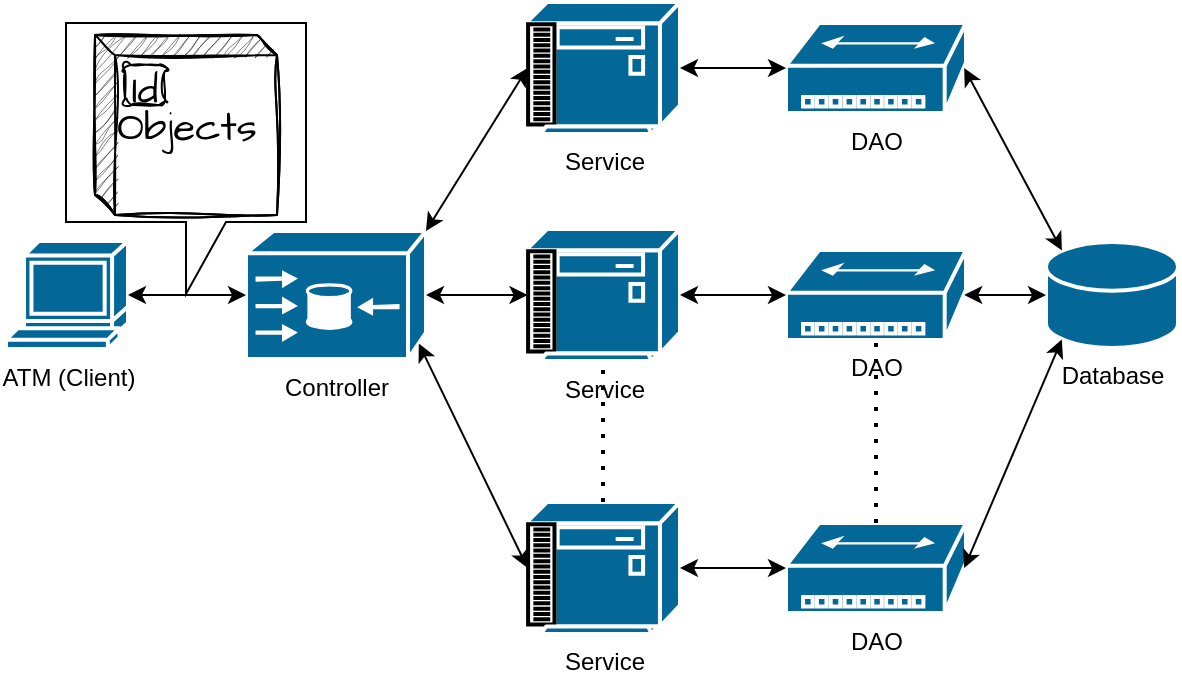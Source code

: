 <mxfile version="20.7.3" type="device"><diagram id="6a731a19-8d31-9384-78a2-239565b7b9f0" name="Page-1"><mxGraphModel dx="733" dy="471" grid="1" gridSize="10" guides="1" tooltips="1" connect="1" arrows="1" fold="1" page="1" pageScale="1" pageWidth="827" pageHeight="1169" background="none" math="0" shadow="0"><root><mxCell id="0"/><mxCell id="1" parent="0"/><mxCell id="XhFwuHHusAOJe9Ftsj7h-2257" value="Database" style="shape=mxgraph.cisco.storage.relational_database;sketch=0;html=1;pointerEvents=1;dashed=0;fillColor=#036897;strokeColor=#ffffff;strokeWidth=2;verticalLabelPosition=bottom;verticalAlign=top;align=center;outlineConnect=0;" vertex="1" parent="1"><mxGeometry x="580" y="150" width="66" height="53" as="geometry"/></mxCell><mxCell id="XhFwuHHusAOJe9Ftsj7h-2258" value="DAO" style="shape=mxgraph.cisco.hubs_and_gateways.small_hub;sketch=0;html=1;pointerEvents=1;dashed=0;fillColor=#036897;strokeColor=#ffffff;strokeWidth=2;verticalLabelPosition=bottom;verticalAlign=top;align=center;outlineConnect=0;" vertex="1" parent="1"><mxGeometry x="450" y="154" width="90" height="45" as="geometry"/></mxCell><mxCell id="XhFwuHHusAOJe9Ftsj7h-2259" value="Controller" style="shape=mxgraph.cisco.directors.content_engine_(cache_director);sketch=0;html=1;pointerEvents=1;dashed=0;fillColor=#036897;strokeColor=#ffffff;strokeWidth=2;verticalLabelPosition=bottom;verticalAlign=top;align=center;outlineConnect=0;" vertex="1" parent="1"><mxGeometry x="180" y="144.5" width="90" height="64" as="geometry"/></mxCell><mxCell id="XhFwuHHusAOJe9Ftsj7h-2260" value="ATM (Client)" style="shape=mxgraph.cisco.computers_and_peripherals.terminal;sketch=0;html=1;pointerEvents=1;dashed=0;fillColor=#036897;strokeColor=#ffffff;strokeWidth=2;verticalLabelPosition=bottom;verticalAlign=top;align=center;outlineConnect=0;" vertex="1" parent="1"><mxGeometry x="60" y="149.5" width="61" height="54" as="geometry"/></mxCell><mxCell id="XhFwuHHusAOJe9Ftsj7h-2261" value="Service" style="shape=mxgraph.cisco.controllers_and_modules.3x74_(floor)_cluster_controller;sketch=0;html=1;pointerEvents=1;dashed=0;fillColor=#036897;strokeColor=#ffffff;strokeWidth=2;verticalLabelPosition=bottom;verticalAlign=top;align=center;outlineConnect=0;" vertex="1" parent="1"><mxGeometry x="320" y="143.5" width="77" height="66" as="geometry"/></mxCell><mxCell id="XhFwuHHusAOJe9Ftsj7h-2262" value="DAO" style="shape=mxgraph.cisco.hubs_and_gateways.small_hub;sketch=0;html=1;pointerEvents=1;dashed=0;fillColor=#036897;strokeColor=#ffffff;strokeWidth=2;verticalLabelPosition=bottom;verticalAlign=top;align=center;outlineConnect=0;" vertex="1" parent="1"><mxGeometry x="450" y="290.5" width="90" height="45" as="geometry"/></mxCell><mxCell id="XhFwuHHusAOJe9Ftsj7h-2263" value="Service" style="shape=mxgraph.cisco.controllers_and_modules.3x74_(floor)_cluster_controller;sketch=0;html=1;pointerEvents=1;dashed=0;fillColor=#036897;strokeColor=#ffffff;strokeWidth=2;verticalLabelPosition=bottom;verticalAlign=top;align=center;outlineConnect=0;" vertex="1" parent="1"><mxGeometry x="320" y="280" width="77" height="66" as="geometry"/></mxCell><mxCell id="XhFwuHHusAOJe9Ftsj7h-2264" value="DAO" style="shape=mxgraph.cisco.hubs_and_gateways.small_hub;sketch=0;html=1;pointerEvents=1;dashed=0;fillColor=#036897;strokeColor=#ffffff;strokeWidth=2;verticalLabelPosition=bottom;verticalAlign=top;align=center;outlineConnect=0;" vertex="1" parent="1"><mxGeometry x="450" y="40.5" width="90" height="45" as="geometry"/></mxCell><mxCell id="XhFwuHHusAOJe9Ftsj7h-2265" value="Service" style="shape=mxgraph.cisco.controllers_and_modules.3x74_(floor)_cluster_controller;sketch=0;html=1;pointerEvents=1;dashed=0;fillColor=#036897;strokeColor=#ffffff;strokeWidth=2;verticalLabelPosition=bottom;verticalAlign=top;align=center;outlineConnect=0;" vertex="1" parent="1"><mxGeometry x="320" y="30" width="77" height="66" as="geometry"/></mxCell><mxCell id="XhFwuHHusAOJe9Ftsj7h-2266" value="" style="endArrow=none;dashed=1;html=1;dashPattern=1 3;strokeWidth=2;rounded=0;entryX=0.5;entryY=1;entryDx=0;entryDy=0;entryPerimeter=0;exitX=0.5;exitY=0;exitDx=0;exitDy=0;exitPerimeter=0;" edge="1" parent="1" source="XhFwuHHusAOJe9Ftsj7h-2263" target="XhFwuHHusAOJe9Ftsj7h-2261"><mxGeometry width="50" height="50" relative="1" as="geometry"><mxPoint x="300" y="230" as="sourcePoint"/><mxPoint x="350" y="180" as="targetPoint"/></mxGeometry></mxCell><mxCell id="XhFwuHHusAOJe9Ftsj7h-2267" value="" style="endArrow=none;dashed=1;html=1;dashPattern=1 3;strokeWidth=2;rounded=0;entryX=0.5;entryY=1;entryDx=0;entryDy=0;entryPerimeter=0;exitX=0.5;exitY=0;exitDx=0;exitDy=0;exitPerimeter=0;" edge="1" parent="1" source="XhFwuHHusAOJe9Ftsj7h-2262" target="XhFwuHHusAOJe9Ftsj7h-2258"><mxGeometry width="50" height="50" relative="1" as="geometry"><mxPoint x="368.5" y="290" as="sourcePoint"/><mxPoint x="368.5" y="215.5" as="targetPoint"/></mxGeometry></mxCell><mxCell id="XhFwuHHusAOJe9Ftsj7h-2269" value="" style="endArrow=classic;startArrow=classic;html=1;rounded=0;exitX=1;exitY=0.5;exitDx=0;exitDy=0;exitPerimeter=0;entryX=0;entryY=0.5;entryDx=0;entryDy=0;entryPerimeter=0;" edge="1" parent="1" source="XhFwuHHusAOJe9Ftsj7h-2260" target="XhFwuHHusAOJe9Ftsj7h-2259"><mxGeometry width="50" height="50" relative="1" as="geometry"><mxPoint x="300" y="226" as="sourcePoint"/><mxPoint x="190" y="176" as="targetPoint"/></mxGeometry></mxCell><mxCell id="XhFwuHHusAOJe9Ftsj7h-2270" value="" style="endArrow=classic;startArrow=classic;html=1;rounded=0;exitX=1;exitY=0.5;exitDx=0;exitDy=0;exitPerimeter=0;entryX=0.01;entryY=0.5;entryDx=0;entryDy=0;entryPerimeter=0;" edge="1" parent="1" source="XhFwuHHusAOJe9Ftsj7h-2259" target="XhFwuHHusAOJe9Ftsj7h-2261"><mxGeometry width="50" height="50" relative="1" as="geometry"><mxPoint x="270" y="230" as="sourcePoint"/><mxPoint x="329.0" y="230" as="targetPoint"/></mxGeometry></mxCell><mxCell id="XhFwuHHusAOJe9Ftsj7h-2271" value="" style="endArrow=classic;startArrow=classic;html=1;rounded=0;exitX=1;exitY=0.5;exitDx=0;exitDy=0;exitPerimeter=0;entryX=0;entryY=0.5;entryDx=0;entryDy=0;entryPerimeter=0;" edge="1" parent="1" source="XhFwuHHusAOJe9Ftsj7h-2261" target="XhFwuHHusAOJe9Ftsj7h-2258"><mxGeometry width="50" height="50" relative="1" as="geometry"><mxPoint x="280.0" y="182.5" as="sourcePoint"/><mxPoint x="330.77" y="182.5" as="targetPoint"/></mxGeometry></mxCell><mxCell id="XhFwuHHusAOJe9Ftsj7h-2272" value="" style="endArrow=classic;startArrow=classic;html=1;rounded=0;exitX=0.99;exitY=0.5;exitDx=0;exitDy=0;exitPerimeter=0;entryX=0;entryY=0.5;entryDx=0;entryDy=0;entryPerimeter=0;" edge="1" parent="1" source="XhFwuHHusAOJe9Ftsj7h-2258" target="XhFwuHHusAOJe9Ftsj7h-2257"><mxGeometry width="50" height="50" relative="1" as="geometry"><mxPoint x="280.0" y="186.5" as="sourcePoint"/><mxPoint x="330.77" y="186.5" as="targetPoint"/></mxGeometry></mxCell><mxCell id="XhFwuHHusAOJe9Ftsj7h-2273" value="" style="endArrow=classic;startArrow=classic;html=1;rounded=0;exitX=1;exitY=0;exitDx=0;exitDy=0;exitPerimeter=0;entryX=0.01;entryY=0.5;entryDx=0;entryDy=0;entryPerimeter=0;" edge="1" parent="1" source="XhFwuHHusAOJe9Ftsj7h-2259" target="XhFwuHHusAOJe9Ftsj7h-2265"><mxGeometry width="50" height="50" relative="1" as="geometry"><mxPoint x="280.0" y="186.5" as="sourcePoint"/><mxPoint x="330.77" y="186.5" as="targetPoint"/></mxGeometry></mxCell><mxCell id="XhFwuHHusAOJe9Ftsj7h-2274" value="" style="endArrow=classic;startArrow=classic;html=1;rounded=0;exitX=0.96;exitY=0.88;exitDx=0;exitDy=0;exitPerimeter=0;entryX=0.01;entryY=0.5;entryDx=0;entryDy=0;entryPerimeter=0;" edge="1" parent="1" source="XhFwuHHusAOJe9Ftsj7h-2259" target="XhFwuHHusAOJe9Ftsj7h-2263"><mxGeometry width="50" height="50" relative="1" as="geometry"><mxPoint x="280.0" y="154.5" as="sourcePoint"/><mxPoint x="330.77" y="73" as="targetPoint"/></mxGeometry></mxCell><mxCell id="XhFwuHHusAOJe9Ftsj7h-2275" value="" style="endArrow=classic;startArrow=classic;html=1;rounded=0;exitX=1;exitY=0.5;exitDx=0;exitDy=0;exitPerimeter=0;entryX=0;entryY=0.5;entryDx=0;entryDy=0;entryPerimeter=0;" edge="1" parent="1" source="XhFwuHHusAOJe9Ftsj7h-2263" target="XhFwuHHusAOJe9Ftsj7h-2262"><mxGeometry width="50" height="50" relative="1" as="geometry"><mxPoint x="407" y="186.5" as="sourcePoint"/><mxPoint x="460" y="186.5" as="targetPoint"/></mxGeometry></mxCell><mxCell id="XhFwuHHusAOJe9Ftsj7h-2276" value="" style="endArrow=classic;startArrow=classic;html=1;rounded=0;exitX=1;exitY=0.5;exitDx=0;exitDy=0;exitPerimeter=0;entryX=0;entryY=0.5;entryDx=0;entryDy=0;entryPerimeter=0;" edge="1" parent="1" source="XhFwuHHusAOJe9Ftsj7h-2265" target="XhFwuHHusAOJe9Ftsj7h-2264"><mxGeometry width="50" height="50" relative="1" as="geometry"><mxPoint x="407" y="186.5" as="sourcePoint"/><mxPoint x="460" y="186.5" as="targetPoint"/></mxGeometry></mxCell><mxCell id="XhFwuHHusAOJe9Ftsj7h-2277" value="" style="endArrow=classic;startArrow=classic;html=1;rounded=0;exitX=0.99;exitY=0.5;exitDx=0;exitDy=0;exitPerimeter=0;entryX=0.12;entryY=0.08;entryDx=0;entryDy=0;entryPerimeter=0;" edge="1" parent="1" source="XhFwuHHusAOJe9Ftsj7h-2264" target="XhFwuHHusAOJe9Ftsj7h-2257"><mxGeometry width="50" height="50" relative="1" as="geometry"><mxPoint x="549.1" y="186.5" as="sourcePoint"/><mxPoint x="590" y="186.5" as="targetPoint"/></mxGeometry></mxCell><mxCell id="XhFwuHHusAOJe9Ftsj7h-2278" value="" style="endArrow=classic;startArrow=classic;html=1;rounded=0;exitX=0.99;exitY=0.5;exitDx=0;exitDy=0;exitPerimeter=0;entryX=0.12;entryY=0.92;entryDx=0;entryDy=0;entryPerimeter=0;" edge="1" parent="1" source="XhFwuHHusAOJe9Ftsj7h-2262" target="XhFwuHHusAOJe9Ftsj7h-2257"><mxGeometry width="50" height="50" relative="1" as="geometry"><mxPoint x="549.1" y="73" as="sourcePoint"/><mxPoint x="597.92" y="164.24" as="targetPoint"/></mxGeometry></mxCell><mxCell id="XhFwuHHusAOJe9Ftsj7h-2279" value="" style="shape=callout;whiteSpace=wrap;html=1;perimeter=calloutPerimeter;align=center;size=36;position=0.5;" vertex="1" parent="1"><mxGeometry x="90" y="40.5" width="120" height="135.5" as="geometry"/></mxCell><mxCell id="XhFwuHHusAOJe9Ftsj7h-2281" value="Objects" style="html=1;dashed=0;whitespace=wrap;shape=mxgraph.dfd.externalEntity;rounded=1;hachureGap=4;fontFamily=Architects Daughter;fontSource=https%3A%2F%2Ffonts.googleapis.com%2Fcss%3Ffamily%3DArchitects%2BDaughter;fontSize=20;sketch=1;curveFitting=1;jiggle=2;" vertex="1" parent="1"><mxGeometry x="104.5" y="46.5" width="91" height="90" as="geometry"/></mxCell><mxCell id="XhFwuHHusAOJe9Ftsj7h-2282" value="Id" style="autosize=1;part=1;resizable=0;strokeColor=inherit;fillColor=inherit;gradientColor=inherit;rounded=1;sketch=1;hachureGap=4;jiggle=2;curveFitting=1;fontFamily=Architects Daughter;fontSource=https%3A%2F%2Ffonts.googleapis.com%2Fcss%3Ffamily%3DArchitects%2BDaughter;fontSize=20;" vertex="1" parent="XhFwuHHusAOJe9Ftsj7h-2281"><mxGeometry width="20" height="20" relative="1" as="geometry"><mxPoint x="15" y="15" as="offset"/></mxGeometry></mxCell></root></mxGraphModel></diagram></mxfile>